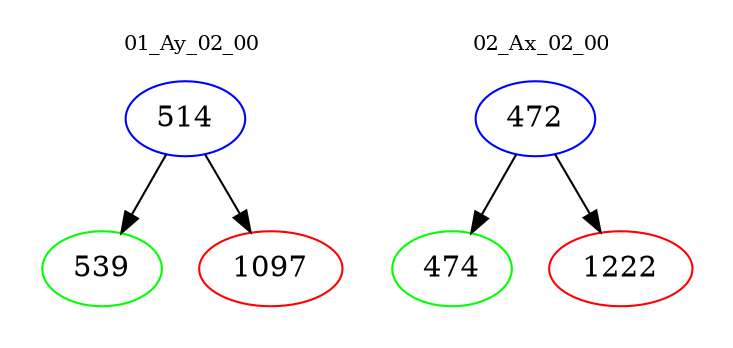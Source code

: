 digraph{
subgraph cluster_0 {
color = white
label = "01_Ay_02_00";
fontsize=10;
T0_514 [label="514", color="blue"]
T0_514 -> T0_539 [color="black"]
T0_539 [label="539", color="green"]
T0_514 -> T0_1097 [color="black"]
T0_1097 [label="1097", color="red"]
}
subgraph cluster_1 {
color = white
label = "02_Ax_02_00";
fontsize=10;
T1_472 [label="472", color="blue"]
T1_472 -> T1_474 [color="black"]
T1_474 [label="474", color="green"]
T1_472 -> T1_1222 [color="black"]
T1_1222 [label="1222", color="red"]
}
}
